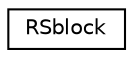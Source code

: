 digraph "类继承关系图"
{
  edge [fontname="Helvetica",fontsize="10",labelfontname="Helvetica",labelfontsize="10"];
  node [fontname="Helvetica",fontsize="10",shape=record];
  rankdir="LR";
  Node0 [label="RSblock",height=0.2,width=0.4,color="black", fillcolor="white", style="filled",URL="$struct_r_sblock.html"];
}
